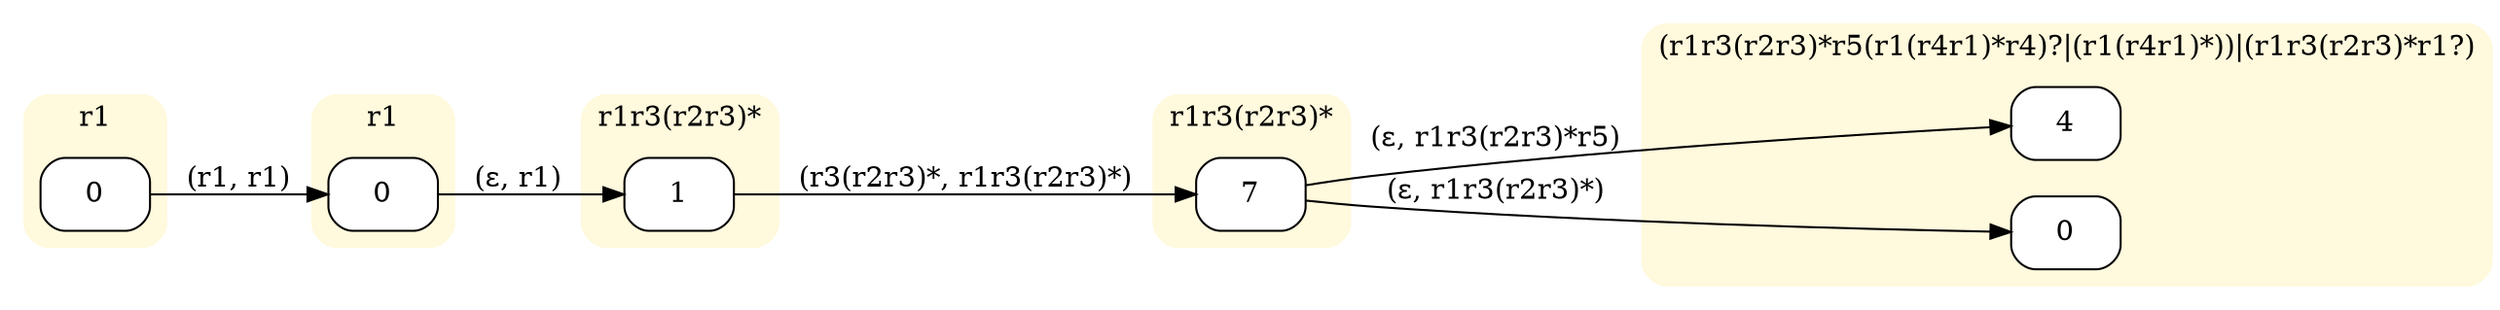 digraph "MONinput/s2" {
rankdir=LR
node [style=filled fillcolor=white]
subgraph cluster0 {
style="rounded,filled" color="#FFF9DD" node [style="rounded,filled" shape=box fillcolor="#FFFFFF"]
label="r1"
M0S0 [label=0];
}
subgraph cluster1 {
style="rounded,filled" color="#FFF9DD" node [style="rounded,filled" shape=box fillcolor="#FFFFFF"]
label="r1"
M1S0 [label=0];
}
subgraph cluster2 {
style="rounded,filled" color="#FFF9DD" node [style="rounded,filled" shape=box fillcolor="#FFFFFF"]
label="r1r3(r2r3)*"
M2S1 [label=1];
}
subgraph cluster3 {
style="rounded,filled" color="#FFF9DD" node [style="rounded,filled" shape=box fillcolor="#FFFFFF"]
label="r1r3(r2r3)*"
M3S7 [label=7];
}
subgraph cluster4 {
style="rounded,filled" color="#FFF9DD" node [style="rounded,filled" shape=box fillcolor="#FFFFFF"]
label="(r1r3(r2r3)*r5(r1(r4r1)*r4)?|(r1(r4r1)*))|(r1r3(r2r3)*r1?)"
M4S4 [label=4];
M4S0 [label=0];
}
M0S0 -> M1S0 [label="(r1, r1)"]
M1S0 -> M2S1 [label="(ε, r1)"]
M2S1 -> M3S7 [label="(r3(r2r3)*, r1r3(r2r3)*)"]
M3S7 -> M4S4 [label="(ε, r1r3(r2r3)*r5)"]
M3S7 -> M4S0 [label="(ε, r1r3(r2r3)*)"]
}
